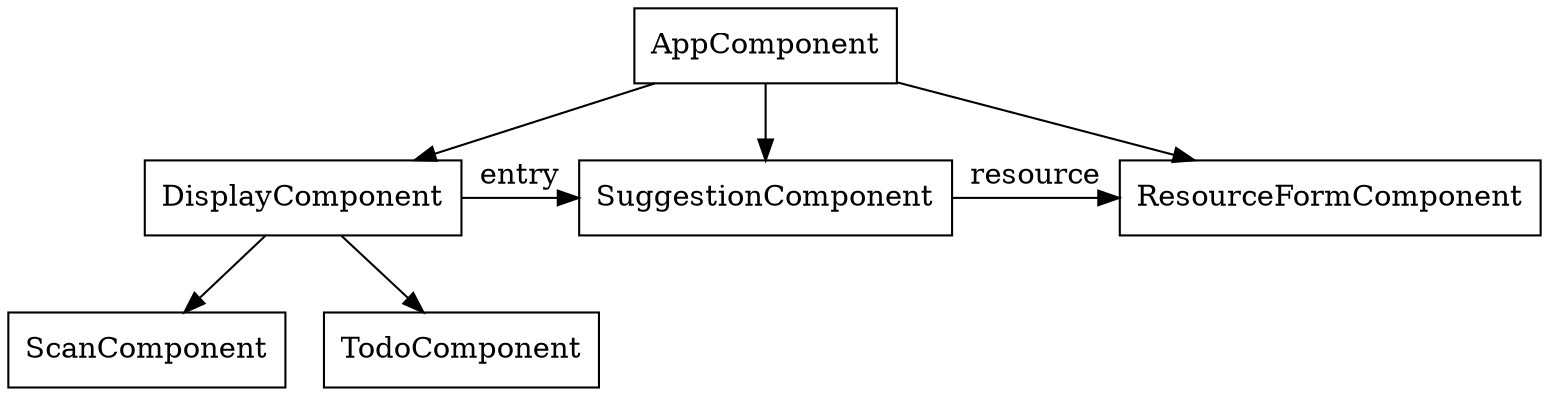 digraph E {
  node [shape=rect];


  {rank=same;
  ScanComponent;
  TodoComponent;
  }

  {rank=same;
  DisplayComponent;
  SuggestionComponent;
  ResourceFormComponent;
  }

  DisplayComponent -> ScanComponent, TodoComponent;

  DisplayComponent -> SuggestionComponent [label="entry"];
  SuggestionComponent -> ResourceFormComponent [label="resource"];

  AppComponent;
  AppComponent -> DisplayComponent, ResourceFormComponent, SuggestionComponent;

}
